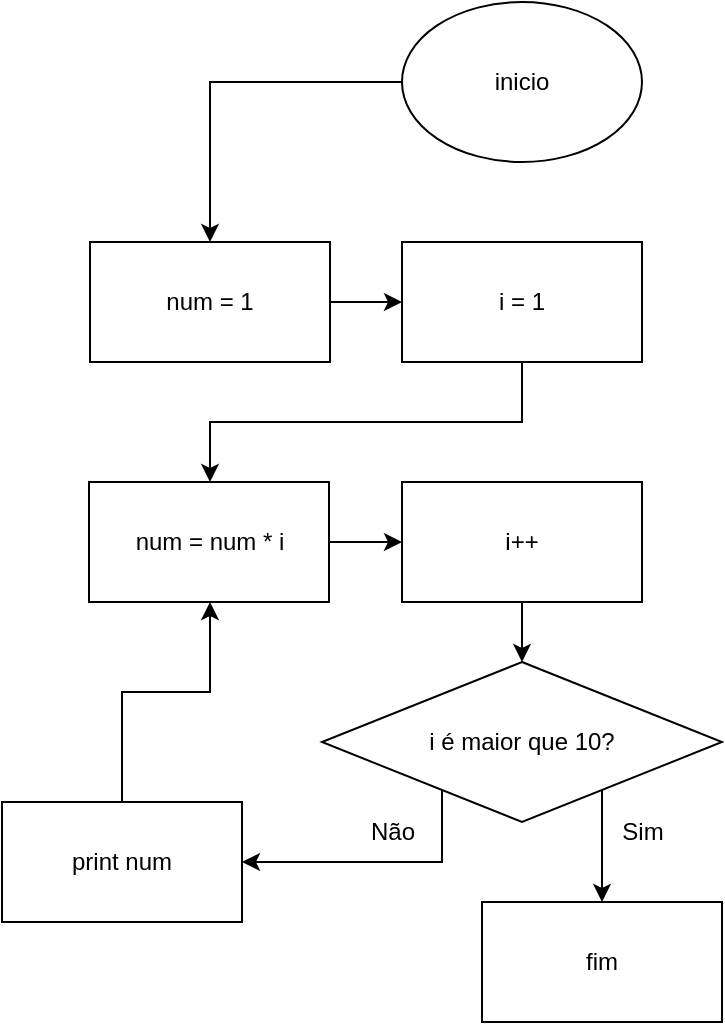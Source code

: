 <mxfile version="21.0.1" type="device"><diagram name="Page-1" id="FS_t3TibVM0Rqvti9VCZ"><mxGraphModel dx="934" dy="778" grid="1" gridSize="10" guides="1" tooltips="1" connect="1" arrows="1" fold="1" page="1" pageScale="1" pageWidth="827" pageHeight="1169" math="0" shadow="0"><root><mxCell id="0"/><mxCell id="1" parent="0"/><mxCell id="x4Wl-wNIpUBUftcMFoJT-2" style="edgeStyle=orthogonalEdgeStyle;rounded=0;orthogonalLoop=1;jettySize=auto;html=1;" edge="1" parent="1" source="x4Wl-wNIpUBUftcMFoJT-3" target="x4Wl-wNIpUBUftcMFoJT-18"><mxGeometry relative="1" as="geometry"><mxPoint x="284" y="160" as="targetPoint"/></mxGeometry></mxCell><mxCell id="x4Wl-wNIpUBUftcMFoJT-3" value="inicio" style="ellipse;whiteSpace=wrap;html=1;" vertex="1" parent="1"><mxGeometry x="370" y="40" width="120" height="80" as="geometry"/></mxCell><mxCell id="x4Wl-wNIpUBUftcMFoJT-4" style="edgeStyle=orthogonalEdgeStyle;rounded=0;orthogonalLoop=1;jettySize=auto;html=1;" edge="1" parent="1" source="x4Wl-wNIpUBUftcMFoJT-5" target="x4Wl-wNIpUBUftcMFoJT-7"><mxGeometry relative="1" as="geometry"/></mxCell><mxCell id="x4Wl-wNIpUBUftcMFoJT-5" value="num = num * i" style="rounded=0;whiteSpace=wrap;html=1;" vertex="1" parent="1"><mxGeometry x="213.5" y="280" width="120" height="60" as="geometry"/></mxCell><mxCell id="x4Wl-wNIpUBUftcMFoJT-6" style="edgeStyle=orthogonalEdgeStyle;rounded=0;orthogonalLoop=1;jettySize=auto;html=1;" edge="1" parent="1" source="x4Wl-wNIpUBUftcMFoJT-7" target="x4Wl-wNIpUBUftcMFoJT-10"><mxGeometry relative="1" as="geometry"/></mxCell><mxCell id="x4Wl-wNIpUBUftcMFoJT-7" value="i++" style="rounded=0;whiteSpace=wrap;html=1;" vertex="1" parent="1"><mxGeometry x="370" y="280" width="120" height="60" as="geometry"/></mxCell><mxCell id="x4Wl-wNIpUBUftcMFoJT-8" style="edgeStyle=orthogonalEdgeStyle;rounded=0;orthogonalLoop=1;jettySize=auto;html=1;" edge="1" parent="1" source="x4Wl-wNIpUBUftcMFoJT-10" target="x4Wl-wNIpUBUftcMFoJT-17"><mxGeometry relative="1" as="geometry"><Array as="points"><mxPoint x="390" y="470"/></Array></mxGeometry></mxCell><mxCell id="x4Wl-wNIpUBUftcMFoJT-9" style="edgeStyle=orthogonalEdgeStyle;rounded=0;orthogonalLoop=1;jettySize=auto;html=1;" edge="1" parent="1" source="x4Wl-wNIpUBUftcMFoJT-10" target="x4Wl-wNIpUBUftcMFoJT-12"><mxGeometry relative="1" as="geometry"><Array as="points"><mxPoint x="470" y="470"/><mxPoint x="470" y="470"/></Array></mxGeometry></mxCell><mxCell id="x4Wl-wNIpUBUftcMFoJT-10" value="i é maior que 10?" style="rhombus;whiteSpace=wrap;html=1;" vertex="1" parent="1"><mxGeometry x="330" y="370" width="200" height="80" as="geometry"/></mxCell><mxCell id="x4Wl-wNIpUBUftcMFoJT-11" value="Não" style="text;html=1;align=center;verticalAlign=middle;resizable=0;points=[];autosize=1;strokeColor=none;fillColor=none;" vertex="1" parent="1"><mxGeometry x="340" y="440" width="50" height="30" as="geometry"/></mxCell><mxCell id="x4Wl-wNIpUBUftcMFoJT-12" value="fim" style="rounded=0;whiteSpace=wrap;html=1;" vertex="1" parent="1"><mxGeometry x="410" y="490" width="120" height="60" as="geometry"/></mxCell><mxCell id="x4Wl-wNIpUBUftcMFoJT-13" value="Sim" style="text;html=1;align=center;verticalAlign=middle;resizable=0;points=[];autosize=1;strokeColor=none;fillColor=none;" vertex="1" parent="1"><mxGeometry x="470" y="440" width="40" height="30" as="geometry"/></mxCell><mxCell id="x4Wl-wNIpUBUftcMFoJT-20" style="edgeStyle=orthogonalEdgeStyle;rounded=0;orthogonalLoop=1;jettySize=auto;html=1;" edge="1" parent="1" source="x4Wl-wNIpUBUftcMFoJT-15" target="x4Wl-wNIpUBUftcMFoJT-5"><mxGeometry relative="1" as="geometry"><Array as="points"><mxPoint x="430" y="250"/><mxPoint x="274" y="250"/></Array></mxGeometry></mxCell><mxCell id="x4Wl-wNIpUBUftcMFoJT-15" value="i = 1" style="rounded=0;whiteSpace=wrap;html=1;" vertex="1" parent="1"><mxGeometry x="370" y="160" width="120" height="60" as="geometry"/></mxCell><mxCell id="x4Wl-wNIpUBUftcMFoJT-16" style="edgeStyle=orthogonalEdgeStyle;rounded=0;orthogonalLoop=1;jettySize=auto;html=1;" edge="1" parent="1" source="x4Wl-wNIpUBUftcMFoJT-17" target="x4Wl-wNIpUBUftcMFoJT-5"><mxGeometry relative="1" as="geometry"><Array as="points"><mxPoint x="230" y="385"/><mxPoint x="274" y="385"/></Array></mxGeometry></mxCell><mxCell id="x4Wl-wNIpUBUftcMFoJT-17" value="print num" style="rounded=0;whiteSpace=wrap;html=1;" vertex="1" parent="1"><mxGeometry x="170" y="440" width="120" height="60" as="geometry"/></mxCell><mxCell id="x4Wl-wNIpUBUftcMFoJT-19" style="edgeStyle=orthogonalEdgeStyle;rounded=0;orthogonalLoop=1;jettySize=auto;html=1;" edge="1" parent="1" source="x4Wl-wNIpUBUftcMFoJT-18" target="x4Wl-wNIpUBUftcMFoJT-15"><mxGeometry relative="1" as="geometry"/></mxCell><mxCell id="x4Wl-wNIpUBUftcMFoJT-18" value="num = 1" style="rounded=0;whiteSpace=wrap;html=1;" vertex="1" parent="1"><mxGeometry x="214" y="160" width="120" height="60" as="geometry"/></mxCell></root></mxGraphModel></diagram></mxfile>